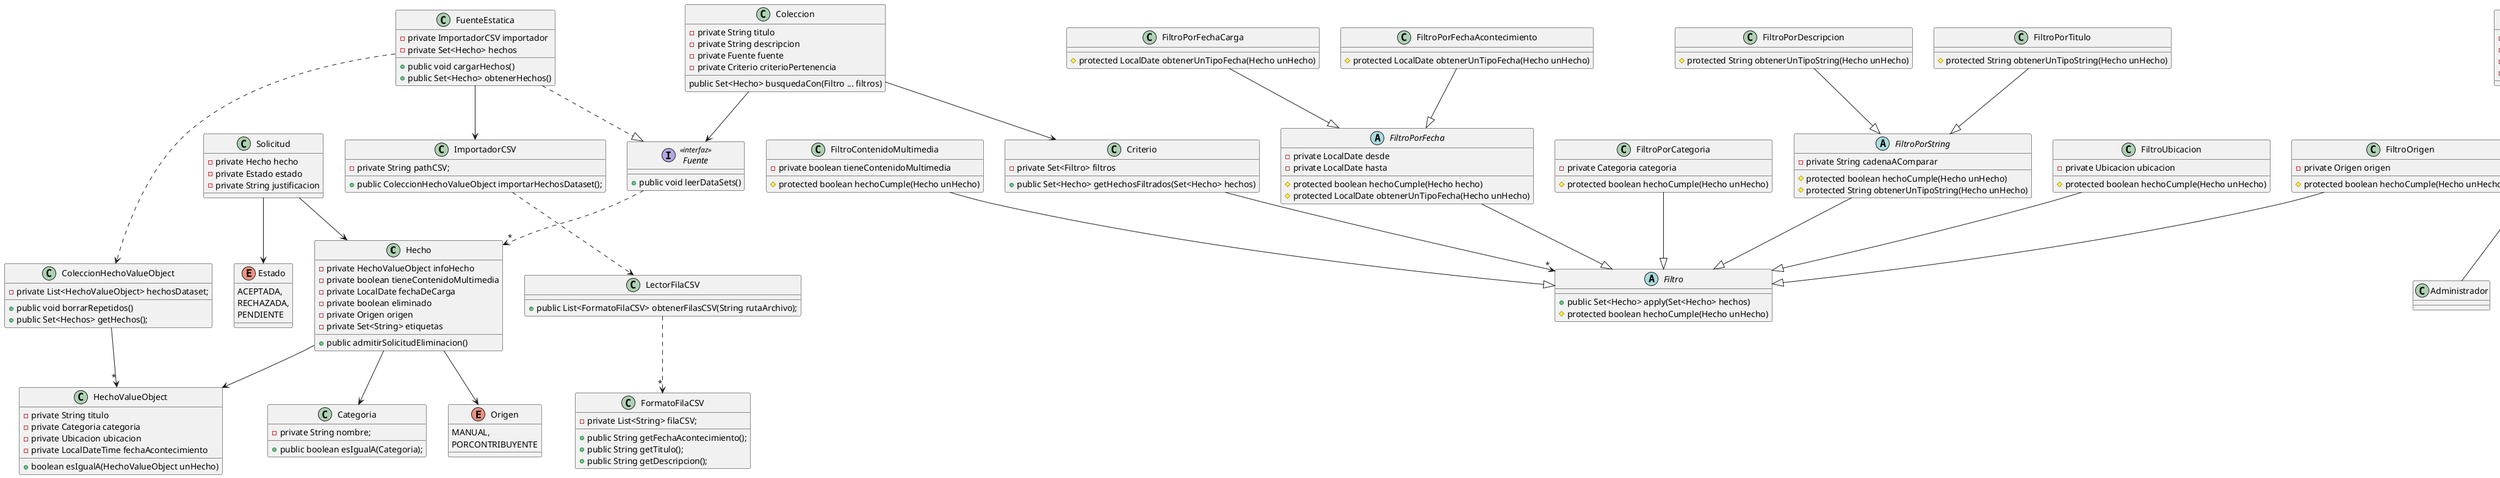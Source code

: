 @startuml

class Hecho{
    - private HechoValueObject infoHecho
    - private boolean tieneContenidoMultimedia
    - private LocalDate fechaDeCarga
    - private boolean eliminado
    - private Origen origen
    - private Set<String> etiquetas

'    //METODOS
    + public admitirSolicitudEliminacion()
}

class Categoria {
    -private String nombre;
    +public boolean esIgualA(Categoria);
}

enum Origen {
    MANUAL,
    PORCONTRIBUYENTE
}

enum Estado{
    ACEPTADA,
    RECHAZADA,
    PENDIENTE
}

Hecho --> Categoria
Hecho --> Origen
Hecho --> HechoValueObject


' FUENTES y HECHOS

interface Fuente <<interfaz>>{
    + public void leerDataSets()
}

class FuenteEstatica{
    - private ImportadorCSV importador
    - private Set<Hecho> hechos

    + public void cargarHechos()
    + public Set<Hecho> obtenerHechos()
}

class HechoValueObject {
    - private String titulo
    - private Categoria categoria
    - private Ubicacion ubicacion
    - private LocalDateTime fechaAcontecimiento

    + boolean esIgualA(HechoValueObject unHecho)
}

class ColeccionHechoValueObject {
    - private List<HechoValueObject> hechosDataset;
    + public void borrarRepetidos()
    + public Set<Hechos> getHechos();
}


' IMPORTADOR CSV

class ImportadorCSV {
    -private String pathCSV;
    +public ColeccionHechoValueObject importarHechosDataset();
}

class LectorFilaCSV {
    +public List<FormatoFilaCSV> obtenerFilasCSV(String rutaArchivo);
}

class FormatoFilaCSV {
    -private List<String> filaCSV;
    +public String getFechaAcontecimiento();
    +public String getTitulo();
    +public String getDescripcion();
}

FuenteEstatica ..|> Fuente
FuenteEstatica ..> ColeccionHechoValueObject
ColeccionHechoValueObject --> "*" HechoValueObject
ImportadorCSV ..> LectorFilaCSV
LectorFilaCSV ..> "*" FormatoFilaCSV
Fuente ..> "*" Hecho
FuenteEstatica --> ImportadorCSV

class Coleccion{
    - private String titulo
    - private String descripcion
    - private Fuente fuente
    - private Criterio criterioPertenencia

'    Memoria para hechos eliminados

    public Set<Hecho> busquedaCon(Filtro ... filtros)
}

class Criterio{
    - private Set<Filtro> filtros

    +  public Set<Hecho> getHechosFiltrados(Set<Hecho> hechos)
}

Coleccion --> Criterio
Coleccion --> Fuente
Criterio --> "*" Filtro


'FILTROS

abstract class Filtro {
    + public Set<Hecho> apply(Set<Hecho> hechos)
    # protected boolean hechoCumple(Hecho unHecho)
}

class FiltroPorCategoria {
    - private Categoria categoria

    # protected boolean hechoCumple(Hecho unHecho)
}

class FiltroPorDescripcion {
# protected String obtenerUnTipoString(Hecho unHecho)
}

abstract class FiltroPorFecha {
    -private LocalDate desde
    -private LocalDate hasta
    # protected boolean hechoCumple(Hecho hecho)
    # protected LocalDate obtenerUnTipoFecha(Hecho unHecho)
}

class FiltroPorFechaAcontecimiento {
    # protected LocalDate obtenerUnTipoFecha(Hecho unHecho)
}

class FiltroPorFechaCarga {
    # protected LocalDate obtenerUnTipoFecha(Hecho unHecho)
}

abstract class FiltroPorString {
    - private String cadenaAComparar
    # protected boolean hechoCumple(Hecho unHecho)
    # protected String obtenerUnTipoString(Hecho unHecho)
}

class FiltroPorTitulo {
   # protected String obtenerUnTipoString(Hecho unHecho)
}

class FiltroUbicacion {
    - private Ubicacion ubicacion

    # protected boolean hechoCumple(Hecho unHecho)
}

FiltroPorTitulo --|> FiltroPorString
FiltroPorDescripcion --|> FiltroPorString


FiltroPorFechaAcontecimiento --|> FiltroPorFecha
FiltroPorFechaCarga --|> FiltroPorFecha


class FiltroOrigen {
    - private Origen origen

    # protected boolean hechoCumple(Hecho unHecho)
}

class FiltroContenidoMultimedia {
    - private boolean tieneContenidoMultimedia

    # protected boolean hechoCumple(Hecho unHecho)
}

FiltroPorCategoria --|> Filtro
FiltroPorFecha --|> Filtro
FiltroPorString --|> Filtro
FiltroOrigen --|> Filtro
FiltroContenidoMultimedia --|> Filtro
FiltroUbicacion --|> Filtro


class Solicitud {
    - private Hecho hecho
    - private Estado estado
    - private String justificacion
}


Solicitud --> Hecho
Solicitud --> Estado

class Usuario{
    - private String nombre
    - private String apellido
    - private Integer edad
    - private Rol rol
}

Usuario --> Rol

interface Rol{

}

class Administrador extends Rol {

}

' anonimo
class Visualizador extends Rol{

}

class Contribuyente extends Rol{

}

@enduml